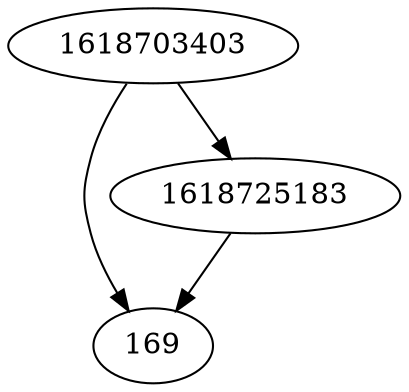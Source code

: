 strict digraph  {
169;
1618703403;
1618725183;
1618703403 -> 169;
1618703403 -> 1618725183;
1618725183 -> 169;
}
